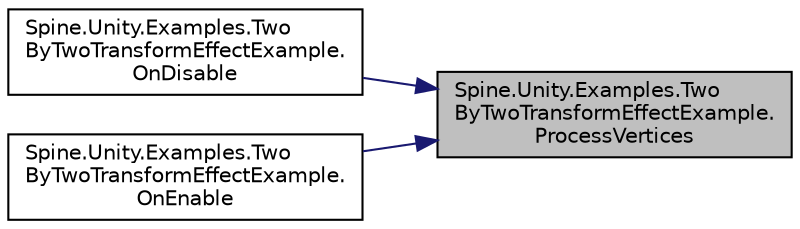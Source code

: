 digraph "Spine.Unity.Examples.TwoByTwoTransformEffectExample.ProcessVertices"
{
 // LATEX_PDF_SIZE
  edge [fontname="Helvetica",fontsize="10",labelfontname="Helvetica",labelfontsize="10"];
  node [fontname="Helvetica",fontsize="10",shape=record];
  rankdir="RL";
  Node1 [label="Spine.Unity.Examples.Two\lByTwoTransformEffectExample.\lProcessVertices",height=0.2,width=0.4,color="black", fillcolor="grey75", style="filled", fontcolor="black",tooltip=" "];
  Node1 -> Node2 [dir="back",color="midnightblue",fontsize="10",style="solid",fontname="Helvetica"];
  Node2 [label="Spine.Unity.Examples.Two\lByTwoTransformEffectExample.\lOnDisable",height=0.2,width=0.4,color="black", fillcolor="white", style="filled",URL="$class_spine_1_1_unity_1_1_examples_1_1_two_by_two_transform_effect_example.html#aeaf4d85120d89c977193edff5bb28571",tooltip=" "];
  Node1 -> Node3 [dir="back",color="midnightblue",fontsize="10",style="solid",fontname="Helvetica"];
  Node3 [label="Spine.Unity.Examples.Two\lByTwoTransformEffectExample.\lOnEnable",height=0.2,width=0.4,color="black", fillcolor="white", style="filled",URL="$class_spine_1_1_unity_1_1_examples_1_1_two_by_two_transform_effect_example.html#ab6674cf587344c15616fb1f3b5e91b14",tooltip=" "];
}

